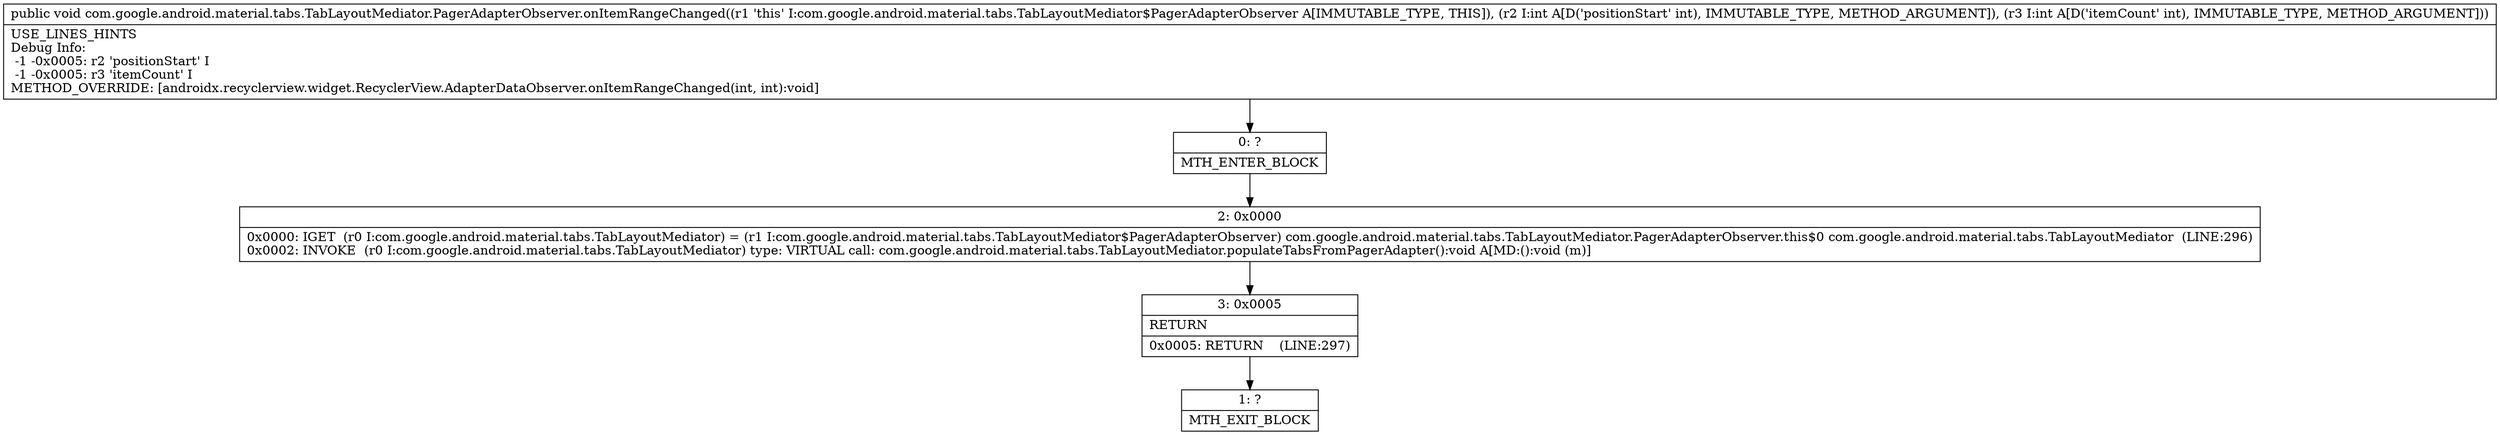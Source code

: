 digraph "CFG forcom.google.android.material.tabs.TabLayoutMediator.PagerAdapterObserver.onItemRangeChanged(II)V" {
Node_0 [shape=record,label="{0\:\ ?|MTH_ENTER_BLOCK\l}"];
Node_2 [shape=record,label="{2\:\ 0x0000|0x0000: IGET  (r0 I:com.google.android.material.tabs.TabLayoutMediator) = (r1 I:com.google.android.material.tabs.TabLayoutMediator$PagerAdapterObserver) com.google.android.material.tabs.TabLayoutMediator.PagerAdapterObserver.this$0 com.google.android.material.tabs.TabLayoutMediator  (LINE:296)\l0x0002: INVOKE  (r0 I:com.google.android.material.tabs.TabLayoutMediator) type: VIRTUAL call: com.google.android.material.tabs.TabLayoutMediator.populateTabsFromPagerAdapter():void A[MD:():void (m)]\l}"];
Node_3 [shape=record,label="{3\:\ 0x0005|RETURN\l|0x0005: RETURN    (LINE:297)\l}"];
Node_1 [shape=record,label="{1\:\ ?|MTH_EXIT_BLOCK\l}"];
MethodNode[shape=record,label="{public void com.google.android.material.tabs.TabLayoutMediator.PagerAdapterObserver.onItemRangeChanged((r1 'this' I:com.google.android.material.tabs.TabLayoutMediator$PagerAdapterObserver A[IMMUTABLE_TYPE, THIS]), (r2 I:int A[D('positionStart' int), IMMUTABLE_TYPE, METHOD_ARGUMENT]), (r3 I:int A[D('itemCount' int), IMMUTABLE_TYPE, METHOD_ARGUMENT]))  | USE_LINES_HINTS\lDebug Info:\l  \-1 \-0x0005: r2 'positionStart' I\l  \-1 \-0x0005: r3 'itemCount' I\lMETHOD_OVERRIDE: [androidx.recyclerview.widget.RecyclerView.AdapterDataObserver.onItemRangeChanged(int, int):void]\l}"];
MethodNode -> Node_0;Node_0 -> Node_2;
Node_2 -> Node_3;
Node_3 -> Node_1;
}

